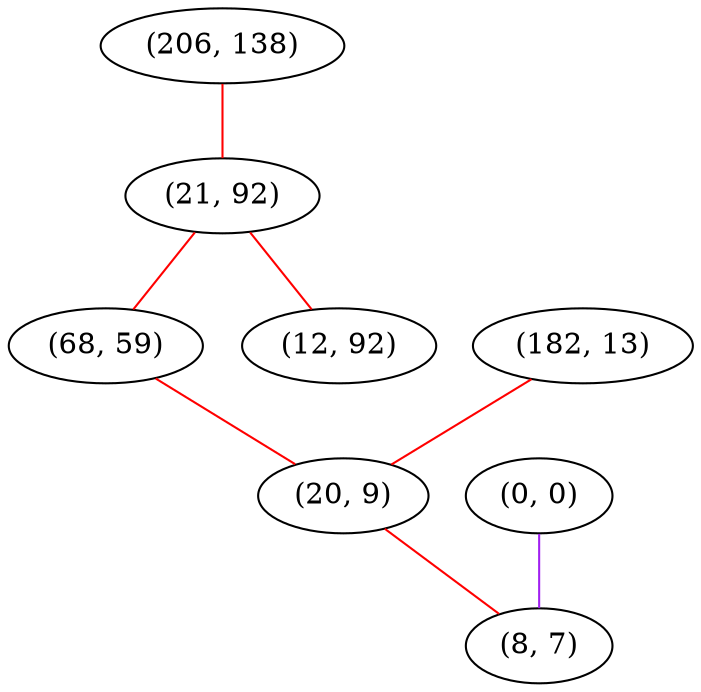 graph "" {
"(206, 138)";
"(182, 13)";
"(21, 92)";
"(68, 59)";
"(0, 0)";
"(20, 9)";
"(8, 7)";
"(12, 92)";
"(206, 138)" -- "(21, 92)"  [color=red, key=0, weight=1];
"(182, 13)" -- "(20, 9)"  [color=red, key=0, weight=1];
"(21, 92)" -- "(12, 92)"  [color=red, key=0, weight=1];
"(21, 92)" -- "(68, 59)"  [color=red, key=0, weight=1];
"(68, 59)" -- "(20, 9)"  [color=red, key=0, weight=1];
"(0, 0)" -- "(8, 7)"  [color=purple, key=0, weight=4];
"(20, 9)" -- "(8, 7)"  [color=red, key=0, weight=1];
}
